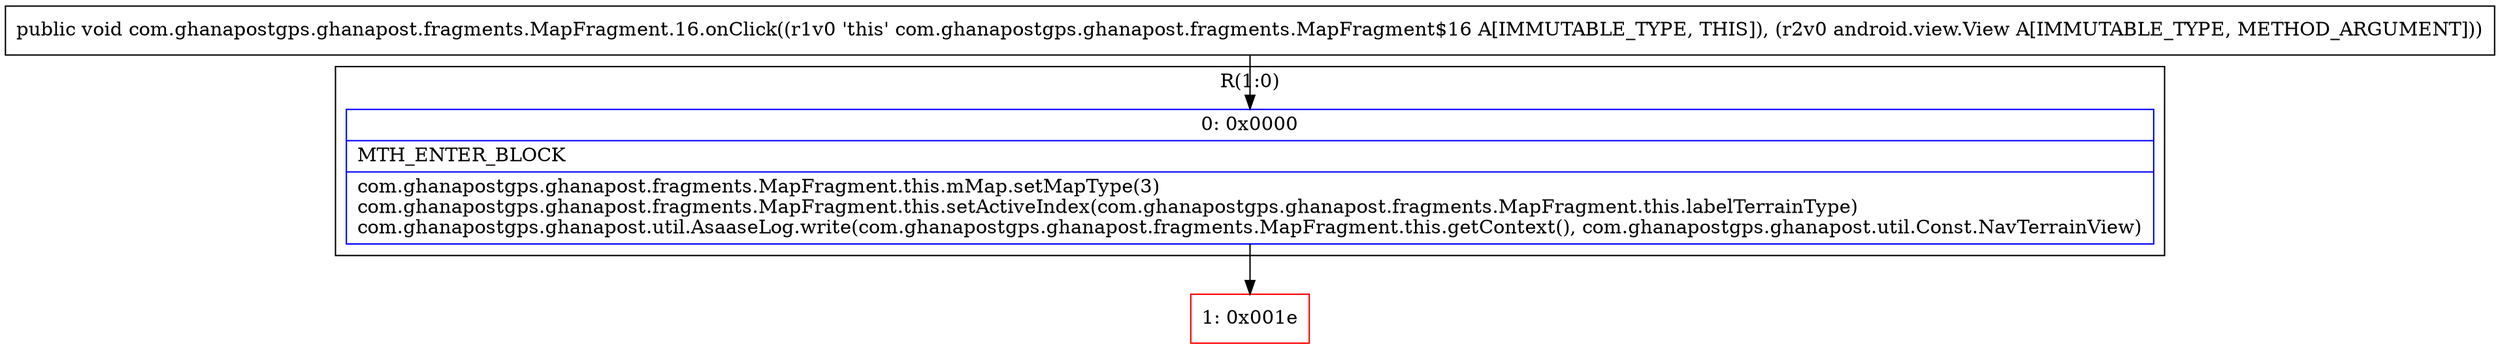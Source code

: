 digraph "CFG forcom.ghanapostgps.ghanapost.fragments.MapFragment.16.onClick(Landroid\/view\/View;)V" {
subgraph cluster_Region_902811931 {
label = "R(1:0)";
node [shape=record,color=blue];
Node_0 [shape=record,label="{0\:\ 0x0000|MTH_ENTER_BLOCK\l|com.ghanapostgps.ghanapost.fragments.MapFragment.this.mMap.setMapType(3)\lcom.ghanapostgps.ghanapost.fragments.MapFragment.this.setActiveIndex(com.ghanapostgps.ghanapost.fragments.MapFragment.this.labelTerrainType)\lcom.ghanapostgps.ghanapost.util.AsaaseLog.write(com.ghanapostgps.ghanapost.fragments.MapFragment.this.getContext(), com.ghanapostgps.ghanapost.util.Const.NavTerrainView)\l}"];
}
Node_1 [shape=record,color=red,label="{1\:\ 0x001e}"];
MethodNode[shape=record,label="{public void com.ghanapostgps.ghanapost.fragments.MapFragment.16.onClick((r1v0 'this' com.ghanapostgps.ghanapost.fragments.MapFragment$16 A[IMMUTABLE_TYPE, THIS]), (r2v0 android.view.View A[IMMUTABLE_TYPE, METHOD_ARGUMENT])) }"];
MethodNode -> Node_0;
Node_0 -> Node_1;
}


